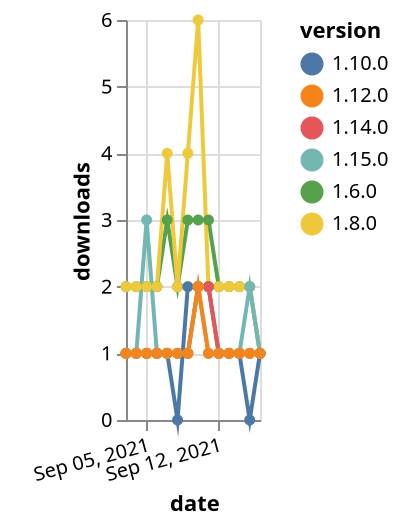 {"$schema": "https://vega.github.io/schema/vega-lite/v5.json", "description": "A simple bar chart with embedded data.", "data": {"values": [{"date": "2021-09-03", "total": 2339, "delta": 2, "version": "1.6.0"}, {"date": "2021-09-04", "total": 2341, "delta": 2, "version": "1.6.0"}, {"date": "2021-09-05", "total": 2343, "delta": 2, "version": "1.6.0"}, {"date": "2021-09-06", "total": 2345, "delta": 2, "version": "1.6.0"}, {"date": "2021-09-07", "total": 2348, "delta": 3, "version": "1.6.0"}, {"date": "2021-09-08", "total": 2350, "delta": 2, "version": "1.6.0"}, {"date": "2021-09-09", "total": 2353, "delta": 3, "version": "1.6.0"}, {"date": "2021-09-10", "total": 2356, "delta": 3, "version": "1.6.0"}, {"date": "2021-09-11", "total": 2359, "delta": 3, "version": "1.6.0"}, {"date": "2021-09-12", "total": 2361, "delta": 2, "version": "1.6.0"}, {"date": "2021-09-13", "total": 2363, "delta": 2, "version": "1.6.0"}, {"date": "2021-09-14", "total": 2365, "delta": 2, "version": "1.6.0"}, {"date": "2021-09-15", "total": 2367, "delta": 2, "version": "1.6.0"}, {"date": "2021-09-16", "total": 2368, "delta": 1, "version": "1.6.0"}, {"date": "2021-09-03", "total": 2503, "delta": 2, "version": "1.8.0"}, {"date": "2021-09-04", "total": 2505, "delta": 2, "version": "1.8.0"}, {"date": "2021-09-05", "total": 2507, "delta": 2, "version": "1.8.0"}, {"date": "2021-09-06", "total": 2509, "delta": 2, "version": "1.8.0"}, {"date": "2021-09-07", "total": 2513, "delta": 4, "version": "1.8.0"}, {"date": "2021-09-08", "total": 2515, "delta": 2, "version": "1.8.0"}, {"date": "2021-09-09", "total": 2519, "delta": 4, "version": "1.8.0"}, {"date": "2021-09-10", "total": 2525, "delta": 6, "version": "1.8.0"}, {"date": "2021-09-11", "total": 2527, "delta": 2, "version": "1.8.0"}, {"date": "2021-09-12", "total": 2529, "delta": 2, "version": "1.8.0"}, {"date": "2021-09-13", "total": 2531, "delta": 2, "version": "1.8.0"}, {"date": "2021-09-14", "total": 2533, "delta": 2, "version": "1.8.0"}, {"date": "2021-09-15", "total": 2535, "delta": 2, "version": "1.8.0"}, {"date": "2021-09-16", "total": 2536, "delta": 1, "version": "1.8.0"}, {"date": "2021-09-03", "total": 251, "delta": 1, "version": "1.10.0"}, {"date": "2021-09-04", "total": 252, "delta": 1, "version": "1.10.0"}, {"date": "2021-09-05", "total": 253, "delta": 1, "version": "1.10.0"}, {"date": "2021-09-06", "total": 254, "delta": 1, "version": "1.10.0"}, {"date": "2021-09-07", "total": 255, "delta": 1, "version": "1.10.0"}, {"date": "2021-09-08", "total": 255, "delta": 0, "version": "1.10.0"}, {"date": "2021-09-09", "total": 257, "delta": 2, "version": "1.10.0"}, {"date": "2021-09-10", "total": 259, "delta": 2, "version": "1.10.0"}, {"date": "2021-09-11", "total": 261, "delta": 2, "version": "1.10.0"}, {"date": "2021-09-12", "total": 262, "delta": 1, "version": "1.10.0"}, {"date": "2021-09-13", "total": 263, "delta": 1, "version": "1.10.0"}, {"date": "2021-09-14", "total": 264, "delta": 1, "version": "1.10.0"}, {"date": "2021-09-15", "total": 264, "delta": 0, "version": "1.10.0"}, {"date": "2021-09-16", "total": 265, "delta": 1, "version": "1.10.0"}, {"date": "2021-09-03", "total": 190, "delta": 1, "version": "1.14.0"}, {"date": "2021-09-04", "total": 191, "delta": 1, "version": "1.14.0"}, {"date": "2021-09-05", "total": 192, "delta": 1, "version": "1.14.0"}, {"date": "2021-09-06", "total": 193, "delta": 1, "version": "1.14.0"}, {"date": "2021-09-07", "total": 194, "delta": 1, "version": "1.14.0"}, {"date": "2021-09-08", "total": 195, "delta": 1, "version": "1.14.0"}, {"date": "2021-09-09", "total": 196, "delta": 1, "version": "1.14.0"}, {"date": "2021-09-10", "total": 198, "delta": 2, "version": "1.14.0"}, {"date": "2021-09-11", "total": 200, "delta": 2, "version": "1.14.0"}, {"date": "2021-09-12", "total": 201, "delta": 1, "version": "1.14.0"}, {"date": "2021-09-13", "total": 202, "delta": 1, "version": "1.14.0"}, {"date": "2021-09-14", "total": 203, "delta": 1, "version": "1.14.0"}, {"date": "2021-09-15", "total": 204, "delta": 1, "version": "1.14.0"}, {"date": "2021-09-16", "total": 205, "delta": 1, "version": "1.14.0"}, {"date": "2021-09-03", "total": 166, "delta": 1, "version": "1.15.0"}, {"date": "2021-09-04", "total": 167, "delta": 1, "version": "1.15.0"}, {"date": "2021-09-05", "total": 170, "delta": 3, "version": "1.15.0"}, {"date": "2021-09-06", "total": 171, "delta": 1, "version": "1.15.0"}, {"date": "2021-09-07", "total": 172, "delta": 1, "version": "1.15.0"}, {"date": "2021-09-08", "total": 173, "delta": 1, "version": "1.15.0"}, {"date": "2021-09-09", "total": 174, "delta": 1, "version": "1.15.0"}, {"date": "2021-09-10", "total": 176, "delta": 2, "version": "1.15.0"}, {"date": "2021-09-11", "total": 177, "delta": 1, "version": "1.15.0"}, {"date": "2021-09-12", "total": 178, "delta": 1, "version": "1.15.0"}, {"date": "2021-09-13", "total": 179, "delta": 1, "version": "1.15.0"}, {"date": "2021-09-14", "total": 180, "delta": 1, "version": "1.15.0"}, {"date": "2021-09-15", "total": 182, "delta": 2, "version": "1.15.0"}, {"date": "2021-09-16", "total": 183, "delta": 1, "version": "1.15.0"}, {"date": "2021-09-03", "total": 203, "delta": 1, "version": "1.12.0"}, {"date": "2021-09-04", "total": 204, "delta": 1, "version": "1.12.0"}, {"date": "2021-09-05", "total": 205, "delta": 1, "version": "1.12.0"}, {"date": "2021-09-06", "total": 206, "delta": 1, "version": "1.12.0"}, {"date": "2021-09-07", "total": 207, "delta": 1, "version": "1.12.0"}, {"date": "2021-09-08", "total": 208, "delta": 1, "version": "1.12.0"}, {"date": "2021-09-09", "total": 209, "delta": 1, "version": "1.12.0"}, {"date": "2021-09-10", "total": 211, "delta": 2, "version": "1.12.0"}, {"date": "2021-09-11", "total": 212, "delta": 1, "version": "1.12.0"}, {"date": "2021-09-12", "total": 213, "delta": 1, "version": "1.12.0"}, {"date": "2021-09-13", "total": 214, "delta": 1, "version": "1.12.0"}, {"date": "2021-09-14", "total": 215, "delta": 1, "version": "1.12.0"}, {"date": "2021-09-15", "total": 216, "delta": 1, "version": "1.12.0"}, {"date": "2021-09-16", "total": 217, "delta": 1, "version": "1.12.0"}]}, "width": "container", "mark": {"type": "line", "point": {"filled": true}}, "encoding": {"x": {"field": "date", "type": "temporal", "timeUnit": "yearmonthdate", "title": "date", "axis": {"labelAngle": -15}}, "y": {"field": "delta", "type": "quantitative", "title": "downloads"}, "color": {"field": "version", "type": "nominal"}, "tooltip": {"field": "delta"}}}